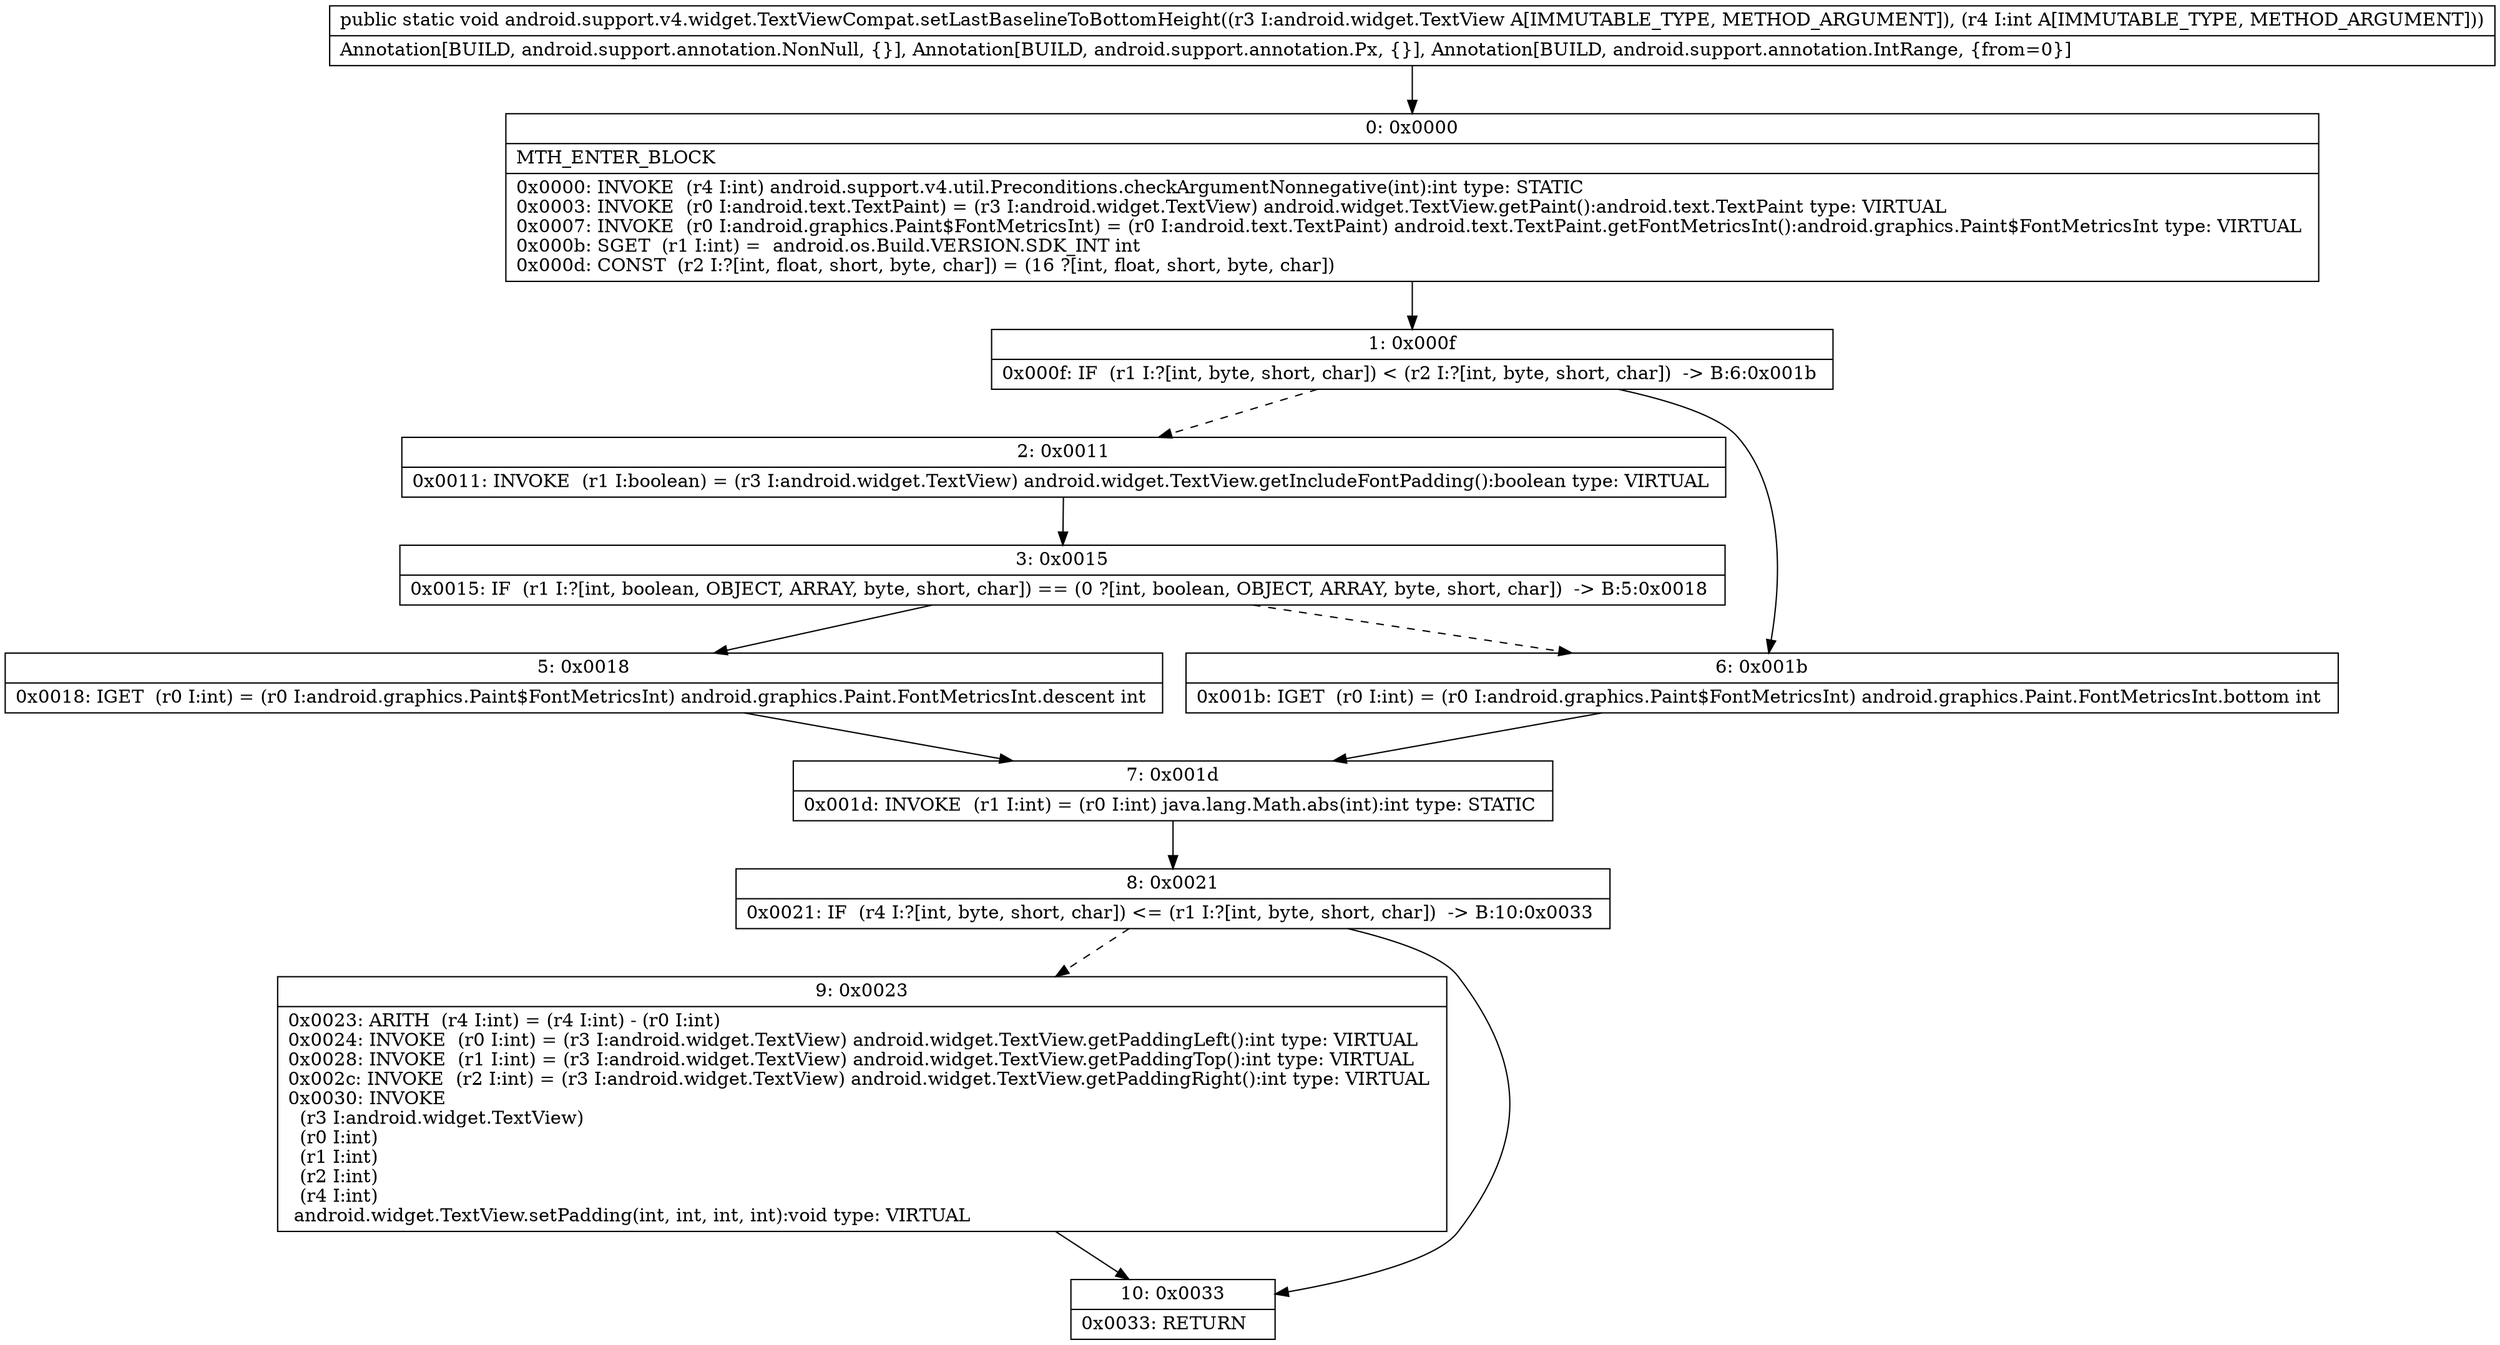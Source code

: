 digraph "CFG forandroid.support.v4.widget.TextViewCompat.setLastBaselineToBottomHeight(Landroid\/widget\/TextView;I)V" {
Node_0 [shape=record,label="{0\:\ 0x0000|MTH_ENTER_BLOCK\l|0x0000: INVOKE  (r4 I:int) android.support.v4.util.Preconditions.checkArgumentNonnegative(int):int type: STATIC \l0x0003: INVOKE  (r0 I:android.text.TextPaint) = (r3 I:android.widget.TextView) android.widget.TextView.getPaint():android.text.TextPaint type: VIRTUAL \l0x0007: INVOKE  (r0 I:android.graphics.Paint$FontMetricsInt) = (r0 I:android.text.TextPaint) android.text.TextPaint.getFontMetricsInt():android.graphics.Paint$FontMetricsInt type: VIRTUAL \l0x000b: SGET  (r1 I:int) =  android.os.Build.VERSION.SDK_INT int \l0x000d: CONST  (r2 I:?[int, float, short, byte, char]) = (16 ?[int, float, short, byte, char]) \l}"];
Node_1 [shape=record,label="{1\:\ 0x000f|0x000f: IF  (r1 I:?[int, byte, short, char]) \< (r2 I:?[int, byte, short, char])  \-\> B:6:0x001b \l}"];
Node_2 [shape=record,label="{2\:\ 0x0011|0x0011: INVOKE  (r1 I:boolean) = (r3 I:android.widget.TextView) android.widget.TextView.getIncludeFontPadding():boolean type: VIRTUAL \l}"];
Node_3 [shape=record,label="{3\:\ 0x0015|0x0015: IF  (r1 I:?[int, boolean, OBJECT, ARRAY, byte, short, char]) == (0 ?[int, boolean, OBJECT, ARRAY, byte, short, char])  \-\> B:5:0x0018 \l}"];
Node_5 [shape=record,label="{5\:\ 0x0018|0x0018: IGET  (r0 I:int) = (r0 I:android.graphics.Paint$FontMetricsInt) android.graphics.Paint.FontMetricsInt.descent int \l}"];
Node_6 [shape=record,label="{6\:\ 0x001b|0x001b: IGET  (r0 I:int) = (r0 I:android.graphics.Paint$FontMetricsInt) android.graphics.Paint.FontMetricsInt.bottom int \l}"];
Node_7 [shape=record,label="{7\:\ 0x001d|0x001d: INVOKE  (r1 I:int) = (r0 I:int) java.lang.Math.abs(int):int type: STATIC \l}"];
Node_8 [shape=record,label="{8\:\ 0x0021|0x0021: IF  (r4 I:?[int, byte, short, char]) \<= (r1 I:?[int, byte, short, char])  \-\> B:10:0x0033 \l}"];
Node_9 [shape=record,label="{9\:\ 0x0023|0x0023: ARITH  (r4 I:int) = (r4 I:int) \- (r0 I:int) \l0x0024: INVOKE  (r0 I:int) = (r3 I:android.widget.TextView) android.widget.TextView.getPaddingLeft():int type: VIRTUAL \l0x0028: INVOKE  (r1 I:int) = (r3 I:android.widget.TextView) android.widget.TextView.getPaddingTop():int type: VIRTUAL \l0x002c: INVOKE  (r2 I:int) = (r3 I:android.widget.TextView) android.widget.TextView.getPaddingRight():int type: VIRTUAL \l0x0030: INVOKE  \l  (r3 I:android.widget.TextView)\l  (r0 I:int)\l  (r1 I:int)\l  (r2 I:int)\l  (r4 I:int)\l android.widget.TextView.setPadding(int, int, int, int):void type: VIRTUAL \l}"];
Node_10 [shape=record,label="{10\:\ 0x0033|0x0033: RETURN   \l}"];
MethodNode[shape=record,label="{public static void android.support.v4.widget.TextViewCompat.setLastBaselineToBottomHeight((r3 I:android.widget.TextView A[IMMUTABLE_TYPE, METHOD_ARGUMENT]), (r4 I:int A[IMMUTABLE_TYPE, METHOD_ARGUMENT]))  | Annotation[BUILD, android.support.annotation.NonNull, \{\}], Annotation[BUILD, android.support.annotation.Px, \{\}], Annotation[BUILD, android.support.annotation.IntRange, \{from=0\}]\l}"];
MethodNode -> Node_0;
Node_0 -> Node_1;
Node_1 -> Node_2[style=dashed];
Node_1 -> Node_6;
Node_2 -> Node_3;
Node_3 -> Node_5;
Node_3 -> Node_6[style=dashed];
Node_5 -> Node_7;
Node_6 -> Node_7;
Node_7 -> Node_8;
Node_8 -> Node_9[style=dashed];
Node_8 -> Node_10;
Node_9 -> Node_10;
}

